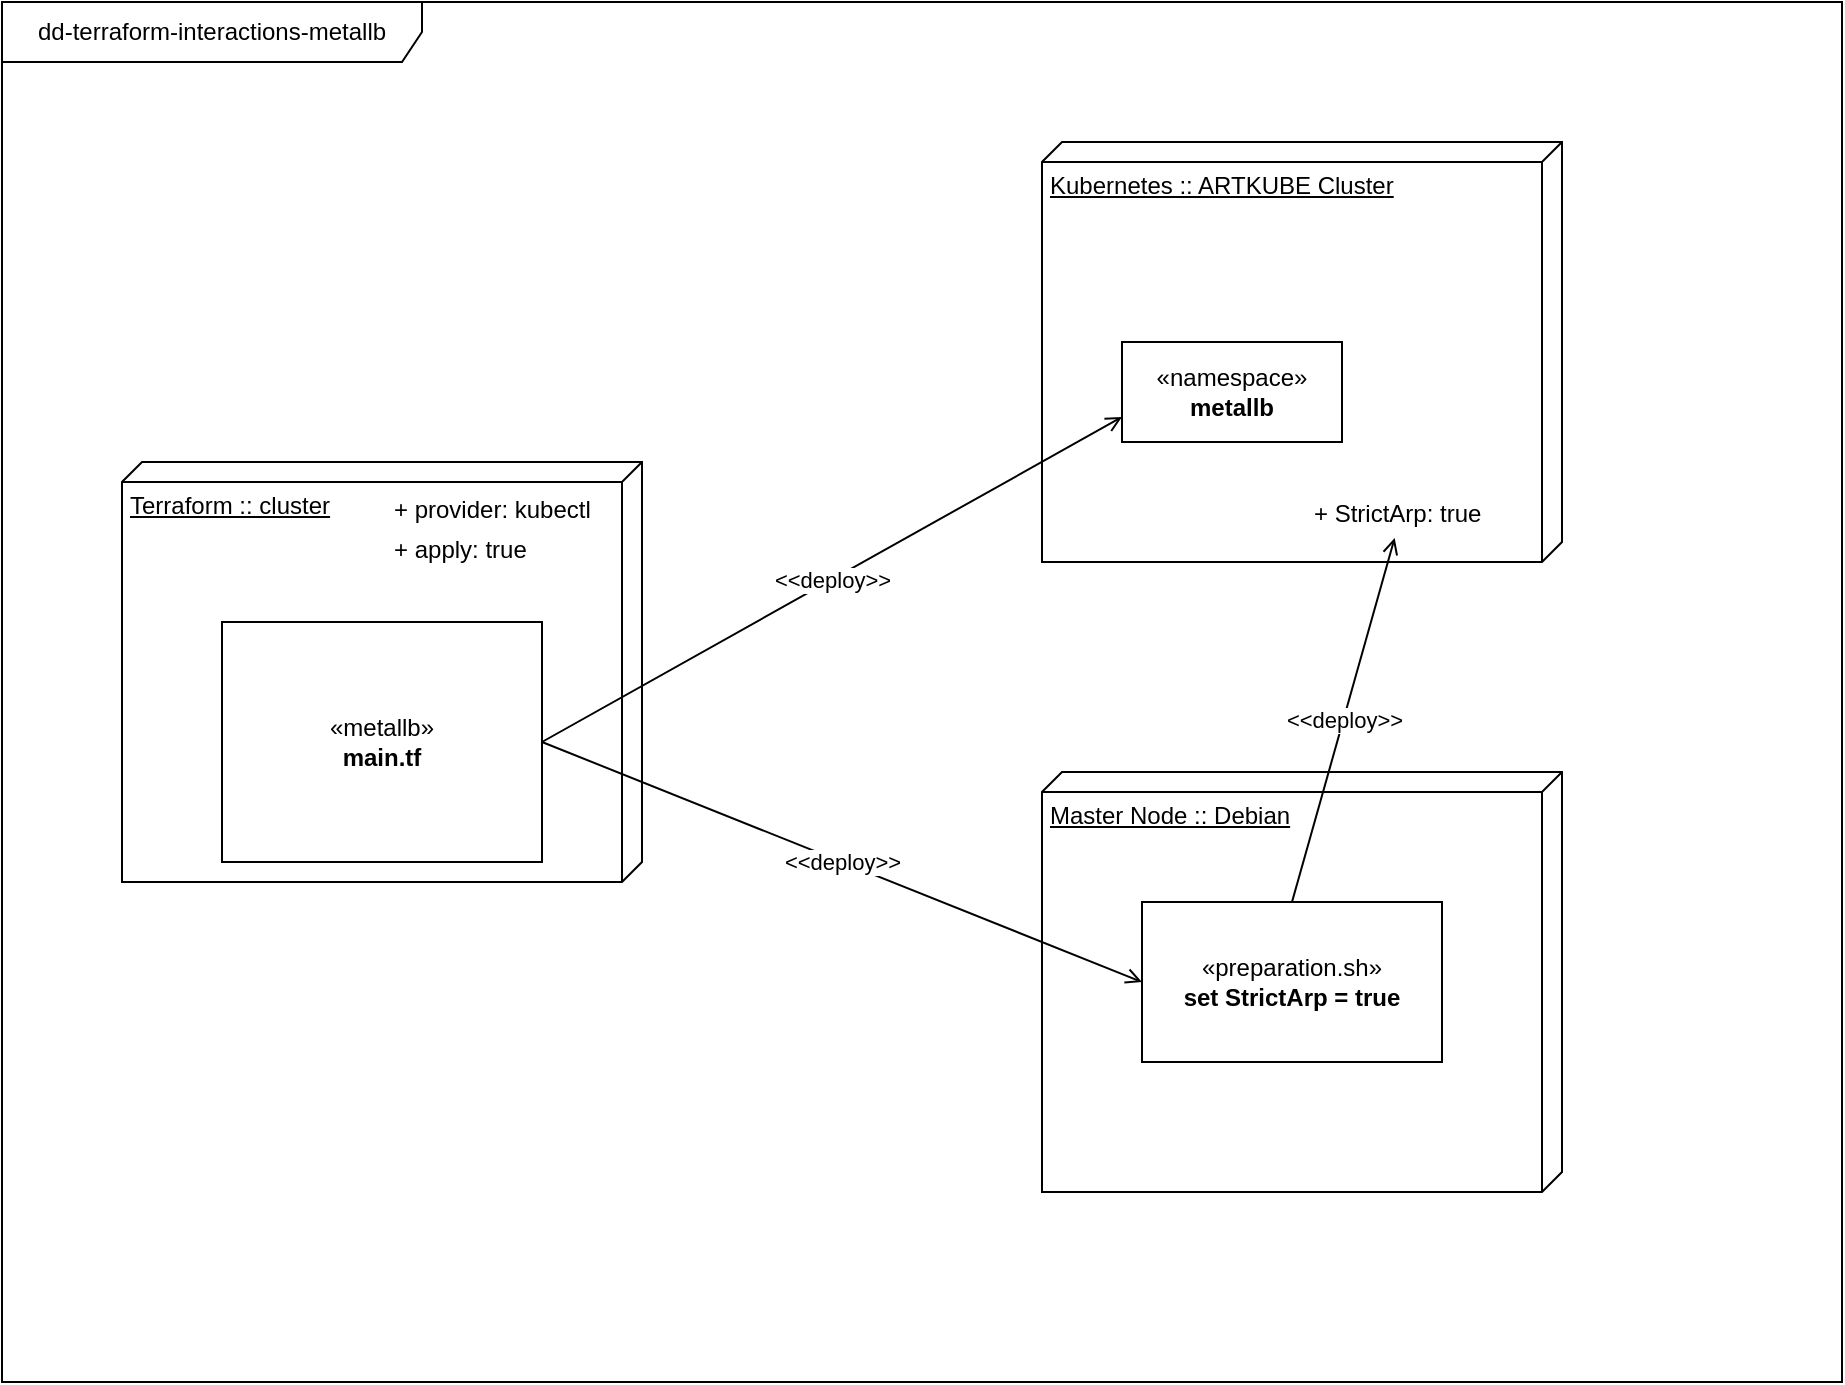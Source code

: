 <mxfile version="24.4.10" type="github">
  <diagram name="Seite-1" id="YZBNc-TldZjnR_e9Z0oX">
    <mxGraphModel dx="2901" dy="680" grid="1" gridSize="10" guides="1" tooltips="1" connect="1" arrows="1" fold="1" page="1" pageScale="1" pageWidth="827" pageHeight="1169" math="0" shadow="0">
      <root>
        <mxCell id="0" />
        <mxCell id="1" parent="0" />
        <mxCell id="CWszqKN_70vEU7rWPBre-1" value="dd-terraform-interactions-metallb" style="shape=umlFrame;whiteSpace=wrap;html=1;pointerEvents=0;width=210;height=30;" vertex="1" parent="1">
          <mxGeometry x="-70" y="200" width="920" height="690" as="geometry" />
        </mxCell>
        <mxCell id="CWszqKN_70vEU7rWPBre-2" value="Kubernetes :: ARTKUBE Cluster" style="verticalAlign=top;align=left;spacingTop=8;spacingLeft=2;spacingRight=12;shape=cube;size=10;direction=south;fontStyle=4;html=1;whiteSpace=wrap;" vertex="1" parent="1">
          <mxGeometry x="450" y="270" width="260" height="210" as="geometry" />
        </mxCell>
        <mxCell id="CWszqKN_70vEU7rWPBre-3" value="Master Node :: Debian" style="verticalAlign=top;align=left;spacingTop=8;spacingLeft=2;spacingRight=12;shape=cube;size=10;direction=south;fontStyle=4;html=1;whiteSpace=wrap;" vertex="1" parent="1">
          <mxGeometry x="450" y="585" width="260" height="210" as="geometry" />
        </mxCell>
        <mxCell id="CWszqKN_70vEU7rWPBre-4" value="Terraform :: cluster" style="verticalAlign=top;align=left;spacingTop=8;spacingLeft=2;spacingRight=12;shape=cube;size=10;direction=south;fontStyle=4;html=1;whiteSpace=wrap;" vertex="1" parent="1">
          <mxGeometry x="-10" y="430" width="260" height="210" as="geometry" />
        </mxCell>
        <mxCell id="CWszqKN_70vEU7rWPBre-8" value="&amp;lt;&amp;lt;deploy&amp;gt;&amp;gt;" style="rounded=0;orthogonalLoop=1;jettySize=auto;html=1;exitX=1;exitY=0.5;exitDx=0;exitDy=0;endArrow=open;endFill=0;entryX=0;entryY=0.5;entryDx=0;entryDy=0;" edge="1" parent="1" source="CWszqKN_70vEU7rWPBre-5" target="CWszqKN_70vEU7rWPBre-9">
          <mxGeometry relative="1" as="geometry" />
        </mxCell>
        <mxCell id="CWszqKN_70vEU7rWPBre-5" value="«metallb»&lt;br&gt;&lt;b&gt;main.tf&lt;/b&gt;" style="html=1;whiteSpace=wrap;" vertex="1" parent="1">
          <mxGeometry x="40" y="510" width="160" height="120" as="geometry" />
        </mxCell>
        <mxCell id="CWszqKN_70vEU7rWPBre-6" value="+ provider: kubectl" style="text;strokeColor=none;fillColor=none;align=left;verticalAlign=top;spacingLeft=4;spacingRight=4;overflow=hidden;rotatable=0;points=[[0,0.5],[1,0.5]];portConstraint=eastwest;whiteSpace=wrap;html=1;" vertex="1" parent="1">
          <mxGeometry x="120" y="440" width="140" height="30" as="geometry" />
        </mxCell>
        <mxCell id="CWszqKN_70vEU7rWPBre-7" value="+ apply: true" style="text;strokeColor=none;fillColor=none;align=left;verticalAlign=top;spacingLeft=4;spacingRight=4;overflow=hidden;rotatable=0;points=[[0,0.5],[1,0.5]];portConstraint=eastwest;whiteSpace=wrap;html=1;" vertex="1" parent="1">
          <mxGeometry x="120" y="460" width="140" height="30" as="geometry" />
        </mxCell>
        <mxCell id="CWszqKN_70vEU7rWPBre-11" value="&amp;lt;&amp;lt;deploy&amp;gt;&amp;gt;" style="rounded=0;orthogonalLoop=1;jettySize=auto;html=1;exitX=0.5;exitY=0;exitDx=0;exitDy=0;endArrow=open;endFill=0;" edge="1" parent="1" source="CWszqKN_70vEU7rWPBre-9" target="CWszqKN_70vEU7rWPBre-10">
          <mxGeometry relative="1" as="geometry" />
        </mxCell>
        <mxCell id="CWszqKN_70vEU7rWPBre-9" value="«preparation.sh»&lt;br&gt;&lt;b&gt;set StrictArp = true&lt;/b&gt;" style="html=1;whiteSpace=wrap;" vertex="1" parent="1">
          <mxGeometry x="500" y="650" width="150" height="80" as="geometry" />
        </mxCell>
        <mxCell id="CWszqKN_70vEU7rWPBre-10" value="+ StrictArp: true" style="text;strokeColor=none;fillColor=none;align=left;verticalAlign=top;spacingLeft=4;spacingRight=4;overflow=hidden;rotatable=0;points=[[0,0.5],[1,0.5]];portConstraint=eastwest;whiteSpace=wrap;html=1;" vertex="1" parent="1">
          <mxGeometry x="580" y="442" width="100" height="26" as="geometry" />
        </mxCell>
        <mxCell id="CWszqKN_70vEU7rWPBre-13" value="&amp;lt;&amp;lt;deploy&amp;gt;&amp;gt;" style="rounded=0;orthogonalLoop=1;jettySize=auto;html=1;exitX=1;exitY=0.5;exitDx=0;exitDy=0;endArrow=open;endFill=0;entryX=0;entryY=0.75;entryDx=0;entryDy=0;" edge="1" parent="1" source="CWszqKN_70vEU7rWPBre-5" target="CWszqKN_70vEU7rWPBre-14">
          <mxGeometry relative="1" as="geometry">
            <mxPoint x="210" y="580" as="sourcePoint" />
            <mxPoint x="510" y="700" as="targetPoint" />
          </mxGeometry>
        </mxCell>
        <mxCell id="CWszqKN_70vEU7rWPBre-14" value="«namespace»&lt;br&gt;&lt;b&gt;metallb&lt;/b&gt;" style="html=1;whiteSpace=wrap;" vertex="1" parent="1">
          <mxGeometry x="490" y="370" width="110" height="50" as="geometry" />
        </mxCell>
      </root>
    </mxGraphModel>
  </diagram>
</mxfile>
